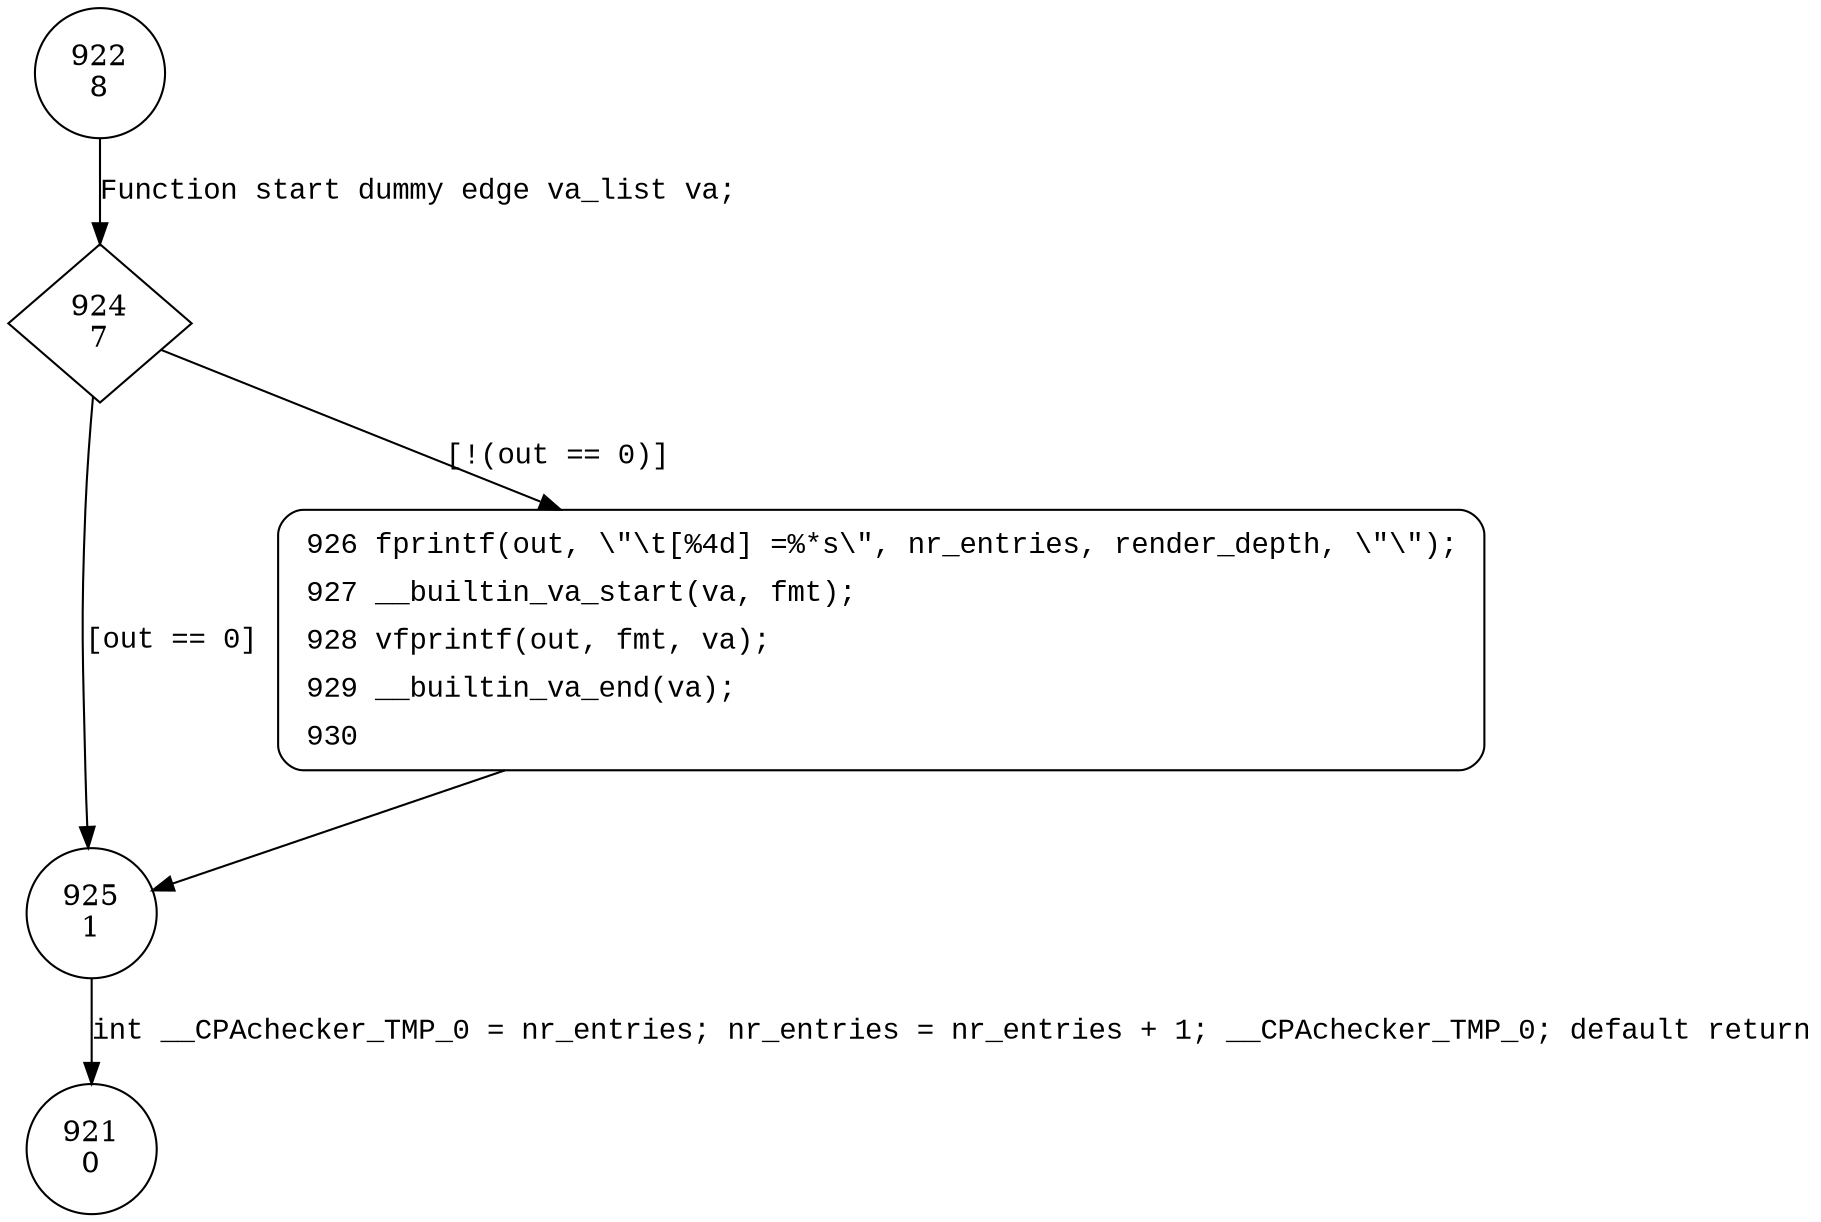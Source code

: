 digraph render_opcode {
922 [shape="circle" label="922\n8"]
924 [shape="diamond" label="924\n7"]
925 [shape="circle" label="925\n1"]
926 [shape="circle" label="926\n6"]
921 [shape="circle" label="921\n0"]
926 [style="filled,bold" penwidth="1" fillcolor="white" fontname="Courier New" shape="Mrecord" label=<<table border="0" cellborder="0" cellpadding="3" bgcolor="white"><tr><td align="right">926</td><td align="left">fprintf(out, \"\t[%4d] =%*s\", nr_entries, render_depth, \"\");</td></tr><tr><td align="right">927</td><td align="left">__builtin_va_start(va, fmt);</td></tr><tr><td align="right">928</td><td align="left">vfprintf(out, fmt, va);</td></tr><tr><td align="right">929</td><td align="left">__builtin_va_end(va);</td></tr><tr><td align="right">930</td><td align="left"></td></tr></table>>]
926 -> 925[label=""]
922 -> 924 [label="Function start dummy edge va_list va;" fontname="Courier New"]
924 -> 925 [label="[out == 0]" fontname="Courier New"]
924 -> 926 [label="[!(out == 0)]" fontname="Courier New"]
925 -> 921 [label="int __CPAchecker_TMP_0 = nr_entries; nr_entries = nr_entries + 1; __CPAchecker_TMP_0; default return" fontname="Courier New"]
}
